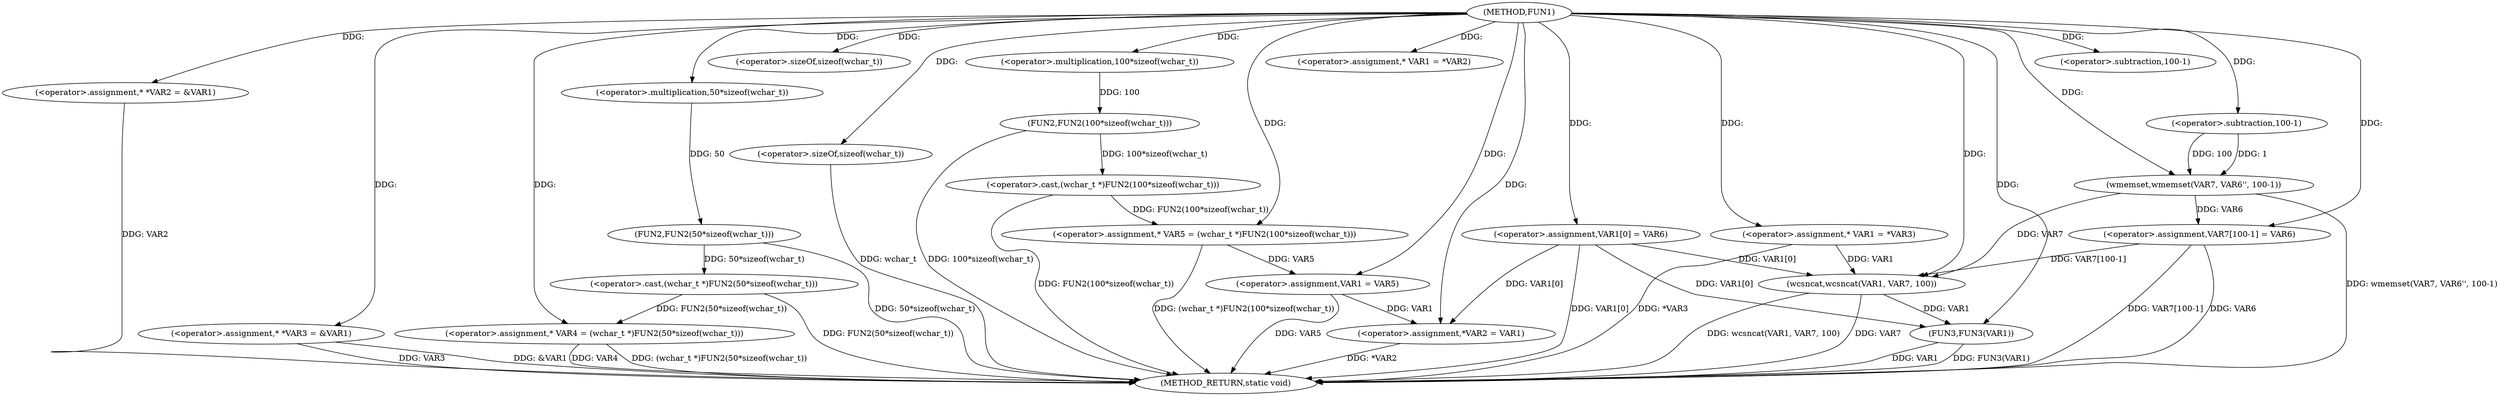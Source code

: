 digraph FUN1 {  
"1000100" [label = "(METHOD,FUN1)" ]
"1000178" [label = "(METHOD_RETURN,static void)" ]
"1000104" [label = "(<operator>.assignment,* *VAR2 = &VAR1)" ]
"1000109" [label = "(<operator>.assignment,* *VAR3 = &VAR1)" ]
"1000114" [label = "(<operator>.assignment,* VAR4 = (wchar_t *)FUN2(50*sizeof(wchar_t)))" ]
"1000116" [label = "(<operator>.cast,(wchar_t *)FUN2(50*sizeof(wchar_t)))" ]
"1000118" [label = "(FUN2,FUN2(50*sizeof(wchar_t)))" ]
"1000119" [label = "(<operator>.multiplication,50*sizeof(wchar_t))" ]
"1000121" [label = "(<operator>.sizeOf,sizeof(wchar_t))" ]
"1000124" [label = "(<operator>.assignment,* VAR5 = (wchar_t *)FUN2(100*sizeof(wchar_t)))" ]
"1000126" [label = "(<operator>.cast,(wchar_t *)FUN2(100*sizeof(wchar_t)))" ]
"1000128" [label = "(FUN2,FUN2(100*sizeof(wchar_t)))" ]
"1000129" [label = "(<operator>.multiplication,100*sizeof(wchar_t))" ]
"1000131" [label = "(<operator>.sizeOf,sizeof(wchar_t))" ]
"1000135" [label = "(<operator>.assignment,* VAR1 = *VAR2)" ]
"1000139" [label = "(<operator>.assignment,VAR1 = VAR5)" ]
"1000142" [label = "(<operator>.assignment,VAR1[0] = VAR6)" ]
"1000147" [label = "(<operator>.assignment,*VAR2 = VAR1)" ]
"1000153" [label = "(<operator>.assignment,* VAR1 = *VAR3)" ]
"1000159" [label = "(wmemset,wmemset(VAR7, VAR6'', 100-1))" ]
"1000162" [label = "(<operator>.subtraction,100-1)" ]
"1000165" [label = "(<operator>.assignment,VAR7[100-1] = VAR6)" ]
"1000168" [label = "(<operator>.subtraction,100-1)" ]
"1000172" [label = "(wcsncat,wcsncat(VAR1, VAR7, 100))" ]
"1000176" [label = "(FUN3,FUN3(VAR1))" ]
  "1000159" -> "1000178"  [ label = "DDG: wmemset(VAR7, VAR6'', 100-1)"] 
  "1000104" -> "1000178"  [ label = "DDG: VAR2"] 
  "1000165" -> "1000178"  [ label = "DDG: VAR7[100-1]"] 
  "1000114" -> "1000178"  [ label = "DDG: VAR4"] 
  "1000116" -> "1000178"  [ label = "DDG: FUN2(50*sizeof(wchar_t))"] 
  "1000176" -> "1000178"  [ label = "DDG: VAR1"] 
  "1000126" -> "1000178"  [ label = "DDG: FUN2(100*sizeof(wchar_t))"] 
  "1000118" -> "1000178"  [ label = "DDG: 50*sizeof(wchar_t)"] 
  "1000124" -> "1000178"  [ label = "DDG: (wchar_t *)FUN2(100*sizeof(wchar_t))"] 
  "1000172" -> "1000178"  [ label = "DDG: wcsncat(VAR1, VAR7, 100)"] 
  "1000131" -> "1000178"  [ label = "DDG: wchar_t"] 
  "1000139" -> "1000178"  [ label = "DDG: VAR5"] 
  "1000128" -> "1000178"  [ label = "DDG: 100*sizeof(wchar_t)"] 
  "1000153" -> "1000178"  [ label = "DDG: *VAR3"] 
  "1000147" -> "1000178"  [ label = "DDG: *VAR2"] 
  "1000176" -> "1000178"  [ label = "DDG: FUN3(VAR1)"] 
  "1000109" -> "1000178"  [ label = "DDG: VAR3"] 
  "1000142" -> "1000178"  [ label = "DDG: VAR1[0]"] 
  "1000165" -> "1000178"  [ label = "DDG: VAR6"] 
  "1000109" -> "1000178"  [ label = "DDG: &VAR1"] 
  "1000114" -> "1000178"  [ label = "DDG: (wchar_t *)FUN2(50*sizeof(wchar_t))"] 
  "1000172" -> "1000178"  [ label = "DDG: VAR7"] 
  "1000100" -> "1000104"  [ label = "DDG: "] 
  "1000100" -> "1000109"  [ label = "DDG: "] 
  "1000116" -> "1000114"  [ label = "DDG: FUN2(50*sizeof(wchar_t))"] 
  "1000100" -> "1000114"  [ label = "DDG: "] 
  "1000118" -> "1000116"  [ label = "DDG: 50*sizeof(wchar_t)"] 
  "1000119" -> "1000118"  [ label = "DDG: 50"] 
  "1000100" -> "1000119"  [ label = "DDG: "] 
  "1000100" -> "1000121"  [ label = "DDG: "] 
  "1000126" -> "1000124"  [ label = "DDG: FUN2(100*sizeof(wchar_t))"] 
  "1000100" -> "1000124"  [ label = "DDG: "] 
  "1000128" -> "1000126"  [ label = "DDG: 100*sizeof(wchar_t)"] 
  "1000129" -> "1000128"  [ label = "DDG: 100"] 
  "1000100" -> "1000129"  [ label = "DDG: "] 
  "1000100" -> "1000131"  [ label = "DDG: "] 
  "1000100" -> "1000135"  [ label = "DDG: "] 
  "1000124" -> "1000139"  [ label = "DDG: VAR5"] 
  "1000100" -> "1000139"  [ label = "DDG: "] 
  "1000100" -> "1000142"  [ label = "DDG: "] 
  "1000139" -> "1000147"  [ label = "DDG: VAR1"] 
  "1000142" -> "1000147"  [ label = "DDG: VAR1[0]"] 
  "1000100" -> "1000147"  [ label = "DDG: "] 
  "1000100" -> "1000153"  [ label = "DDG: "] 
  "1000100" -> "1000159"  [ label = "DDG: "] 
  "1000162" -> "1000159"  [ label = "DDG: 100"] 
  "1000162" -> "1000159"  [ label = "DDG: 1"] 
  "1000100" -> "1000162"  [ label = "DDG: "] 
  "1000159" -> "1000165"  [ label = "DDG: VAR6"] 
  "1000100" -> "1000165"  [ label = "DDG: "] 
  "1000100" -> "1000168"  [ label = "DDG: "] 
  "1000153" -> "1000172"  [ label = "DDG: VAR1"] 
  "1000142" -> "1000172"  [ label = "DDG: VAR1[0]"] 
  "1000100" -> "1000172"  [ label = "DDG: "] 
  "1000159" -> "1000172"  [ label = "DDG: VAR7"] 
  "1000165" -> "1000172"  [ label = "DDG: VAR7[100-1]"] 
  "1000172" -> "1000176"  [ label = "DDG: VAR1"] 
  "1000142" -> "1000176"  [ label = "DDG: VAR1[0]"] 
  "1000100" -> "1000176"  [ label = "DDG: "] 
}
